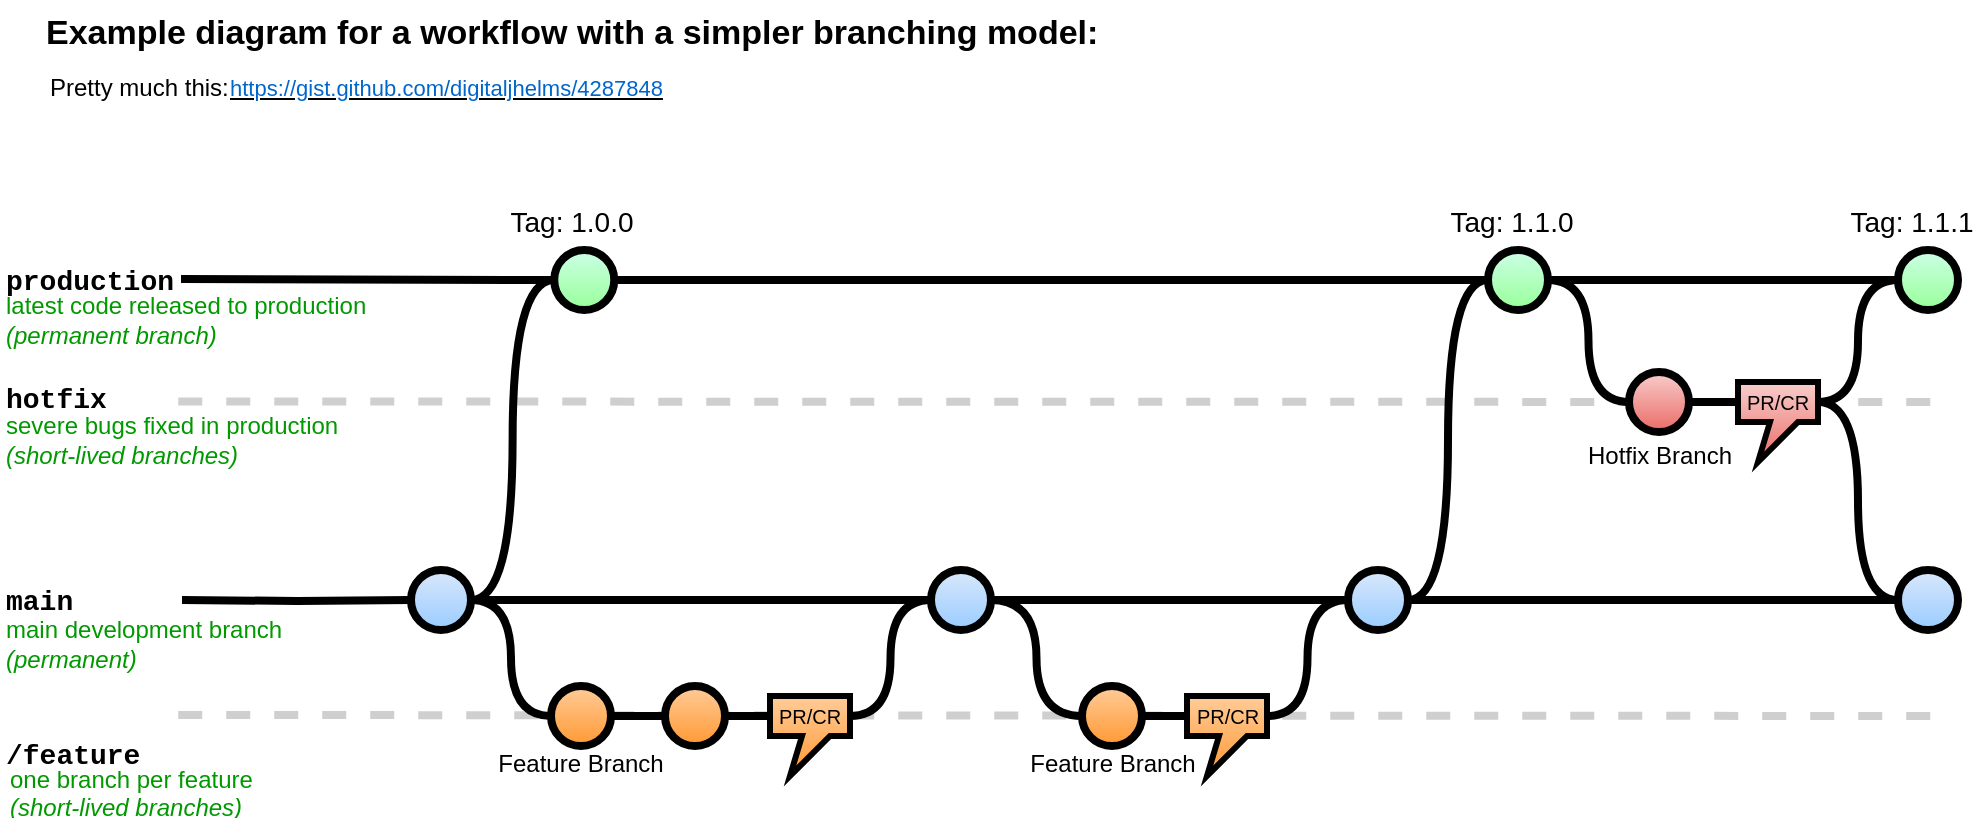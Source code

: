 <mxfile version="25.0.1" pages="2">
  <diagram id="yPxyJZ8AM_hMuL3Unpa9" name="simple jsi-flow">
    <mxGraphModel dx="1098" dy="649" grid="1" gridSize="10" guides="1" tooltips="1" connect="1" arrows="1" fold="1" page="0" pageScale="1" pageWidth="1100" pageHeight="850" math="0" shadow="0">
      <root>
        <mxCell id="0" />
        <mxCell id="1" parent="0" />
        <mxCell id="mkt-FW4Cm1Eu3zjXCOyU-2" value="" style="endArrow=none;dashed=1;html=1;rounded=0;strokeWidth=4;fillColor=#f5f5f5;strokeColor=#CFCFCF;" parent="1" edge="1">
          <mxGeometry width="50" height="50" relative="1" as="geometry">
            <mxPoint x="158.127" y="260.75" as="sourcePoint" />
            <mxPoint x="1040" y="261" as="targetPoint" />
          </mxGeometry>
        </mxCell>
        <mxCell id="mkt-FW4Cm1Eu3zjXCOyU-1" value="" style="endArrow=none;dashed=1;html=1;rounded=0;strokeWidth=4;fillColor=#f5f5f5;strokeColor=#CFCFCF;" parent="1" edge="1">
          <mxGeometry width="50" height="50" relative="1" as="geometry">
            <mxPoint x="158.127" y="417.5" as="sourcePoint" />
            <mxPoint x="1040" y="418" as="targetPoint" />
          </mxGeometry>
        </mxCell>
        <UserObject label="Example diagram for a workflow with a simpler branching model:" link="https://nvie.com/posts/a-successful-git-branching-model/" id="9hBKPDzoitwpIBdzFDQ7-6">
          <mxCell style="text;whiteSpace=wrap;html=1;fontStyle=1;fontSize=17;" parent="1" vertex="1">
            <mxGeometry x="90" y="60" width="542.25" height="30" as="geometry" />
          </mxCell>
        </UserObject>
        <UserObject label="&lt;u&gt;&lt;font style=&quot;font-size: 11px;&quot; color=&quot;#0066cc&quot;&gt;https://gist.github.com/digitaljhelms/4287848&lt;/font&gt;&lt;/u&gt;" linkTarget="_blank" link="https://gist.github.com/digitaljhelms/4287848" id="9hBKPDzoitwpIBdzFDQ7-8">
          <mxCell style="text;whiteSpace=wrap;html=1;rounded=0;" parent="1" vertex="1">
            <mxGeometry x="182" y="90" width="298" height="20" as="geometry" />
          </mxCell>
        </UserObject>
        <UserObject label="Pretty much this:" id="9hBKPDzoitwpIBdzFDQ7-10">
          <mxCell style="text;whiteSpace=wrap;html=1;" parent="1" vertex="1">
            <mxGeometry x="91.5" y="90" width="98.5" height="20" as="geometry" />
          </mxCell>
        </UserObject>
        <mxCell id="9hBKPDzoitwpIBdzFDQ7-23" value="" style="edgeStyle=orthogonalEdgeStyle;rounded=0;html=1;jettySize=auto;orthogonalLoop=1;plain-blue;endArrow=none;endFill=0;strokeWidth=4;strokeColor=#000000;" parent="1" source="9hBKPDzoitwpIBdzFDQ7-25" target="9hBKPDzoitwpIBdzFDQ7-26" edge="1">
          <mxGeometry x="304.5" y="180" as="geometry" />
        </mxCell>
        <mxCell id="9hBKPDzoitwpIBdzFDQ7-24" style="edgeStyle=orthogonalEdgeStyle;curved=1;rounded=0;html=1;exitX=1;exitY=0.5;exitPerimeter=0;entryX=0;entryY=0.5;entryPerimeter=0;endArrow=none;endFill=0;jettySize=auto;orthogonalLoop=1;strokeWidth=4;fontSize=15;" parent="1" source="9hBKPDzoitwpIBdzFDQ7-25" target="9hBKPDzoitwpIBdzFDQ7-30" edge="1">
          <mxGeometry relative="1" as="geometry" />
        </mxCell>
        <mxCell id="9hBKPDzoitwpIBdzFDQ7-25" value="" style="verticalLabelPosition=bottom;verticalAlign=top;html=1;strokeWidth=4;shape=mxgraph.flowchart.on-page_reference;plain-blue;gradientColor=#99CCFF;fillColor=#DAE8FC;strokeColor=#000000;align=center;fontFamily=Helvetica;fontSize=12;fontColor=default;" parent="1" vertex="1">
          <mxGeometry x="274.5" y="345" width="30" height="30" as="geometry" />
        </mxCell>
        <mxCell id="9hBKPDzoitwpIBdzFDQ7-41" value="" style="edgeStyle=orthogonalEdgeStyle;curved=1;rounded=0;orthogonalLoop=1;jettySize=auto;html=1;endArrow=none;endFill=0;strokeWidth=4;fontFamily=Courier New;fontSize=16;" parent="1" source="fWsyDxW2gIVbsx2lcUwx-15" target="9hBKPDzoitwpIBdzFDQ7-40" edge="1">
          <mxGeometry relative="1" as="geometry" />
        </mxCell>
        <mxCell id="9hBKPDzoitwpIBdzFDQ7-26" value="" style="verticalLabelPosition=bottom;verticalAlign=top;html=1;strokeWidth=4;shape=mxgraph.flowchart.on-page_reference;plain-blue;gradientColor=#99CCFF;strokeColor=#000000;align=center;fontFamily=Helvetica;fontSize=12;fontColor=default;fillColor=#DAE8FC;" parent="1" vertex="1">
          <mxGeometry x="534.5" y="345" width="30" height="30" as="geometry" />
        </mxCell>
        <mxCell id="9hBKPDzoitwpIBdzFDQ7-56" value="" style="edgeStyle=orthogonalEdgeStyle;curved=1;rounded=0;orthogonalLoop=1;jettySize=auto;html=1;endArrow=none;endFill=0;strokeWidth=4;fontFamily=Courier New;fontSize=16;" parent="1" edge="1">
          <mxGeometry relative="1" as="geometry">
            <mxPoint x="871.25" y="360.0" as="targetPoint" />
          </mxGeometry>
        </mxCell>
        <mxCell id="9hBKPDzoitwpIBdzFDQ7-27" value="" style="edgeStyle=orthogonalEdgeStyle;rounded=0;html=1;jettySize=auto;orthogonalLoop=1;strokeWidth=4;endArrow=none;endFill=0;" parent="1" target="9hBKPDzoitwpIBdzFDQ7-25" edge="1">
          <mxGeometry x="204.5" y="180" as="geometry">
            <mxPoint x="160" y="360" as="sourcePoint" />
          </mxGeometry>
        </mxCell>
        <mxCell id="9hBKPDzoitwpIBdzFDQ7-28" value="production" style="text;html=1;strokeColor=none;fillColor=none;align=left;verticalAlign=middle;whiteSpace=wrap;overflow=hidden;fontSize=14;fontStyle=1;fontFamily=Courier New;" parent="1" vertex="1">
          <mxGeometry x="70" y="190" width="88.13" height="20" as="geometry" />
        </mxCell>
        <mxCell id="9hBKPDzoitwpIBdzFDQ7-29" style="edgeStyle=orthogonalEdgeStyle;curved=1;rounded=0;html=1;exitX=1;exitY=0.5;exitPerimeter=0;entryX=0;entryY=0.5;entryPerimeter=0;endArrow=none;endFill=0;jettySize=auto;orthogonalLoop=1;strokeWidth=4;fontSize=15;" parent="1" source="9hBKPDzoitwpIBdzFDQ7-30" target="9hBKPDzoitwpIBdzFDQ7-32" edge="1">
          <mxGeometry relative="1" as="geometry" />
        </mxCell>
        <mxCell id="9hBKPDzoitwpIBdzFDQ7-30" value="" style="verticalLabelPosition=bottom;verticalAlign=top;html=1;strokeWidth=4;shape=mxgraph.flowchart.on-page_reference;plain-purple;gradientColor=#FF9933;strokeColor=#000000;fillColor=#FFCC99;" parent="1" vertex="1">
          <mxGeometry x="344.5" y="403" width="30" height="30" as="geometry" />
        </mxCell>
        <mxCell id="9hBKPDzoitwpIBdzFDQ7-31" style="edgeStyle=orthogonalEdgeStyle;curved=1;rounded=0;html=1;exitX=1;exitY=0.5;exitPerimeter=0;endArrow=none;endFill=0;jettySize=auto;orthogonalLoop=1;strokeWidth=4;fontSize=15;entryX=0;entryY=0;entryDx=0;entryDy=10;entryPerimeter=0;" parent="1" source="9hBKPDzoitwpIBdzFDQ7-32" target="fWsyDxW2gIVbsx2lcUwx-1" edge="1">
          <mxGeometry relative="1" as="geometry">
            <mxPoint x="471" y="418" as="targetPoint" />
          </mxGeometry>
        </mxCell>
        <mxCell id="9hBKPDzoitwpIBdzFDQ7-32" value="" style="verticalLabelPosition=bottom;verticalAlign=top;html=1;strokeWidth=4;shape=mxgraph.flowchart.on-page_reference;plain-purple;gradientColor=#FF9933;strokeColor=#000000;fillColor=#FFCC99;" parent="1" vertex="1">
          <mxGeometry x="401.5" y="403" width="30" height="30" as="geometry" />
        </mxCell>
        <mxCell id="9hBKPDzoitwpIBdzFDQ7-33" style="edgeStyle=orthogonalEdgeStyle;curved=1;rounded=0;html=1;entryX=0;entryY=0.5;entryPerimeter=0;endArrow=none;endFill=0;jettySize=auto;orthogonalLoop=1;strokeWidth=4;fontSize=15;exitX=0;exitY=0;exitDx=40;exitDy=10;exitPerimeter=0;" parent="1" source="fWsyDxW2gIVbsx2lcUwx-1" target="9hBKPDzoitwpIBdzFDQ7-26" edge="1">
          <mxGeometry relative="1" as="geometry">
            <mxPoint x="540" y="440" as="sourcePoint" />
          </mxGeometry>
        </mxCell>
        <mxCell id="9hBKPDzoitwpIBdzFDQ7-35" value="/feature" style="text;html=1;strokeColor=none;fillColor=none;align=left;verticalAlign=middle;whiteSpace=wrap;overflow=hidden;fontSize=14;fontStyle=1;fontFamily=Courier New;" parent="1" vertex="1">
          <mxGeometry x="70" y="427" width="186.25" height="20" as="geometry" />
        </mxCell>
        <mxCell id="9hBKPDzoitwpIBdzFDQ7-37" value="main development branch&lt;div&gt;&lt;i&gt;(permanent)&lt;/i&gt;&lt;/div&gt;" style="text;html=1;strokeColor=none;fillColor=none;align=left;verticalAlign=middle;whiteSpace=wrap;overflow=hidden;fontSize=12;fontStyle=0;fontColor=#009900;" parent="1" vertex="1">
          <mxGeometry x="70.25" y="360" width="197.75" height="43" as="geometry" />
        </mxCell>
        <mxCell id="9hBKPDzoitwpIBdzFDQ7-38" value="one branch per feature&lt;div&gt;&lt;i&gt;(short-lived branches)&lt;/i&gt;&lt;/div&gt;" style="text;html=1;strokeColor=none;fillColor=none;align=left;verticalAlign=middle;whiteSpace=wrap;overflow=hidden;fontSize=12;fontStyle=0;fontColor=#009900;" parent="1" vertex="1">
          <mxGeometry x="72.25" y="440" width="202.25" height="30" as="geometry" />
        </mxCell>
        <mxCell id="9hBKPDzoitwpIBdzFDQ7-39" value="Tag: 1.0.0" style="text;html=1;strokeColor=none;fillColor=none;align=center;verticalAlign=middle;whiteSpace=wrap;overflow=hidden;fontSize=14;" parent="1" vertex="1">
          <mxGeometry x="320" y="160" width="70" height="20" as="geometry" />
        </mxCell>
        <mxCell id="9hBKPDzoitwpIBdzFDQ7-44" value="Tag: 1.1.0" style="text;html=1;strokeColor=none;fillColor=none;align=center;verticalAlign=middle;whiteSpace=wrap;overflow=hidden;fontSize=14;" parent="1" vertex="1">
          <mxGeometry x="790" y="160" width="70" height="20" as="geometry" />
        </mxCell>
        <mxCell id="punJEcE57REo3TfnCgo--3" value="" style="verticalLabelPosition=bottom;verticalAlign=top;html=1;strokeWidth=4;shape=mxgraph.flowchart.on-page_reference;plain-purple;gradientColor=#99FF99;strokeColor=#000000;fillColor=#CCFFE6;" parent="1" vertex="1">
          <mxGeometry x="346.13" y="185" width="30" height="30" as="geometry" />
        </mxCell>
        <mxCell id="punJEcE57REo3TfnCgo--7" style="edgeStyle=orthogonalEdgeStyle;curved=1;rounded=0;html=1;exitX=1;exitY=0.5;exitPerimeter=0;endArrow=none;endFill=0;jettySize=auto;orthogonalLoop=1;strokeWidth=4;fontSize=15;exitDx=0;exitDy=0;entryX=0;entryY=0.5;entryDx=0;entryDy=0;entryPerimeter=0;" parent="1" source="9hBKPDzoitwpIBdzFDQ7-25" target="punJEcE57REo3TfnCgo--3" edge="1">
          <mxGeometry relative="1" as="geometry">
            <mxPoint x="315" y="370" as="sourcePoint" />
            <mxPoint x="290" y="290" as="targetPoint" />
          </mxGeometry>
        </mxCell>
        <mxCell id="punJEcE57REo3TfnCgo--8" value="main" style="text;html=1;strokeColor=none;fillColor=none;align=left;verticalAlign=middle;whiteSpace=wrap;overflow=hidden;fontSize=14;fontStyle=1;fontFamily=Courier New;" parent="1" vertex="1">
          <mxGeometry x="69.93" y="350" width="38.13" height="20" as="geometry" />
        </mxCell>
        <mxCell id="punJEcE57REo3TfnCgo--9" value="" style="edgeStyle=orthogonalEdgeStyle;rounded=0;html=1;jettySize=auto;orthogonalLoop=1;strokeWidth=4;endArrow=none;endFill=0;entryX=0;entryY=0.5;entryDx=0;entryDy=0;entryPerimeter=0;" parent="1" target="punJEcE57REo3TfnCgo--3" edge="1">
          <mxGeometry x="204.5" y="180" as="geometry">
            <mxPoint x="159.5" y="199.5" as="sourcePoint" />
            <mxPoint x="320" y="200" as="targetPoint" />
            <Array as="points">
              <mxPoint x="346" y="200" />
            </Array>
          </mxGeometry>
        </mxCell>
        <mxCell id="punJEcE57REo3TfnCgo--19" style="edgeStyle=orthogonalEdgeStyle;rounded=0;orthogonalLoop=1;jettySize=auto;html=1;entryX=0;entryY=0.5;entryDx=0;entryDy=0;entryPerimeter=0;strokeWidth=4;endArrow=none;endFill=0;" parent="1" edge="1">
          <mxGeometry relative="1" as="geometry">
            <mxPoint x="379.5" y="490" as="sourcePoint" />
          </mxGeometry>
        </mxCell>
        <mxCell id="punJEcE57REo3TfnCgo--20" style="edgeStyle=orthogonalEdgeStyle;rounded=0;orthogonalLoop=1;jettySize=auto;html=1;entryX=0;entryY=0.5;entryDx=0;entryDy=0;entryPerimeter=0;strokeWidth=4;endArrow=none;endFill=0;" parent="1" edge="1">
          <mxGeometry relative="1" as="geometry">
            <mxPoint x="441" y="490" as="sourcePoint" />
          </mxGeometry>
        </mxCell>
        <mxCell id="punJEcE57REo3TfnCgo--21" style="edgeStyle=orthogonalEdgeStyle;rounded=0;orthogonalLoop=1;jettySize=auto;html=1;entryX=0;entryY=0.5;entryDx=0;entryDy=0;entryPerimeter=0;strokeWidth=4;endArrow=none;endFill=0;" parent="1" edge="1">
          <mxGeometry relative="1" as="geometry">
            <mxPoint x="503" y="490" as="sourcePoint" />
          </mxGeometry>
        </mxCell>
        <mxCell id="punJEcE57REo3TfnCgo--27" style="edgeStyle=orthogonalEdgeStyle;rounded=0;orthogonalLoop=1;jettySize=auto;html=1;entryX=0;entryY=0.5;entryDx=0;entryDy=0;entryPerimeter=0;strokeWidth=4;endArrow=none;endFill=0;" parent="1" source="punJEcE57REo3TfnCgo--3" target="punJEcE57REo3TfnCgo--24" edge="1">
          <mxGeometry relative="1" as="geometry" />
        </mxCell>
        <mxCell id="fWsyDxW2gIVbsx2lcUwx-1" value="PR/CR" style="shape=callout;whiteSpace=wrap;html=1;perimeter=calloutPerimeter;strokeWidth=3;position2=0.25;size=20;position=0.4;base=14;fillColor=#FFCC99;strokeColor=default;fontSize=10;gradientColor=#FF9933;" parent="1" vertex="1">
          <mxGeometry x="454" y="408" width="40" height="40" as="geometry" />
        </mxCell>
        <mxCell id="fWsyDxW2gIVbsx2lcUwx-7" value="hotfix" style="text;html=1;strokeColor=none;fillColor=none;align=left;verticalAlign=middle;whiteSpace=wrap;overflow=hidden;fontSize=14;fontStyle=1;fontFamily=Courier New;" parent="1" vertex="1">
          <mxGeometry x="70" y="249" width="54" height="20" as="geometry" />
        </mxCell>
        <mxCell id="fWsyDxW2gIVbsx2lcUwx-10" style="edgeStyle=orthogonalEdgeStyle;curved=1;rounded=0;html=1;exitX=1;exitY=0.5;exitPerimeter=0;endArrow=none;endFill=0;jettySize=auto;orthogonalLoop=1;strokeWidth=4;fontSize=15;entryX=0;entryY=0;entryDx=0;entryDy=10;entryPerimeter=0;" parent="1" source="fWsyDxW2gIVbsx2lcUwx-11" target="fWsyDxW2gIVbsx2lcUwx-12" edge="1">
          <mxGeometry relative="1" as="geometry">
            <mxPoint x="533.5" y="428" as="targetPoint" />
          </mxGeometry>
        </mxCell>
        <mxCell id="fWsyDxW2gIVbsx2lcUwx-11" value="" style="verticalLabelPosition=bottom;verticalAlign=top;html=1;strokeWidth=4;shape=mxgraph.flowchart.on-page_reference;plain-purple;gradientColor=#FF9933;strokeColor=#000000;fillColor=#FFCC99;" parent="1" vertex="1">
          <mxGeometry x="610" y="403" width="30" height="30" as="geometry" />
        </mxCell>
        <mxCell id="fWsyDxW2gIVbsx2lcUwx-12" value="PR/CR" style="shape=callout;whiteSpace=wrap;html=1;perimeter=calloutPerimeter;strokeWidth=3;position2=0.25;size=20;position=0.4;base=14;fillColor=#FFCC99;strokeColor=default;fontSize=10;gradientColor=#FF9933;" parent="1" vertex="1">
          <mxGeometry x="662.5" y="408" width="40" height="40" as="geometry" />
        </mxCell>
        <mxCell id="fWsyDxW2gIVbsx2lcUwx-14" style="edgeStyle=orthogonalEdgeStyle;rounded=0;orthogonalLoop=1;jettySize=auto;html=1;entryX=0;entryY=0.5;entryDx=0;entryDy=0;entryPerimeter=0;strokeColor=default;strokeWidth=4;align=center;verticalAlign=middle;fontFamily=Helvetica;fontSize=15;fontColor=default;labelBackgroundColor=default;endArrow=none;endFill=0;curved=1;" parent="1" source="9hBKPDzoitwpIBdzFDQ7-26" target="fWsyDxW2gIVbsx2lcUwx-11" edge="1">
          <mxGeometry relative="1" as="geometry" />
        </mxCell>
        <mxCell id="fWsyDxW2gIVbsx2lcUwx-17" value="" style="edgeStyle=orthogonalEdgeStyle;curved=1;rounded=0;orthogonalLoop=1;jettySize=auto;html=1;endArrow=none;endFill=0;strokeWidth=4;fontFamily=Courier New;fontSize=16;" parent="1" source="9hBKPDzoitwpIBdzFDQ7-26" target="fWsyDxW2gIVbsx2lcUwx-15" edge="1">
          <mxGeometry relative="1" as="geometry">
            <mxPoint x="565" y="360" as="sourcePoint" />
            <mxPoint x="854" y="360" as="targetPoint" />
          </mxGeometry>
        </mxCell>
        <mxCell id="fWsyDxW2gIVbsx2lcUwx-15" value="" style="verticalLabelPosition=bottom;verticalAlign=top;html=1;strokeWidth=4;shape=mxgraph.flowchart.on-page_reference;plain-blue;gradientColor=#99CCFF;strokeColor=#000000;align=center;fontFamily=Helvetica;fontSize=12;fontColor=default;fillColor=#DAE8FC;" parent="1" vertex="1">
          <mxGeometry x="743" y="345" width="30" height="30" as="geometry" />
        </mxCell>
        <mxCell id="fWsyDxW2gIVbsx2lcUwx-18" style="edgeStyle=orthogonalEdgeStyle;rounded=0;orthogonalLoop=1;jettySize=auto;html=1;entryX=0;entryY=0.5;entryDx=0;entryDy=0;entryPerimeter=0;strokeColor=default;strokeWidth=4;align=center;verticalAlign=middle;fontFamily=Helvetica;fontSize=15;fontColor=default;labelBackgroundColor=default;endArrow=none;endFill=0;curved=1;exitX=0;exitY=0;exitDx=40;exitDy=10;exitPerimeter=0;" parent="1" source="fWsyDxW2gIVbsx2lcUwx-12" target="fWsyDxW2gIVbsx2lcUwx-15" edge="1">
          <mxGeometry relative="1" as="geometry" />
        </mxCell>
        <mxCell id="fWsyDxW2gIVbsx2lcUwx-20" style="edgeStyle=orthogonalEdgeStyle;rounded=0;orthogonalLoop=1;jettySize=auto;html=1;entryX=0;entryY=0.5;entryDx=0;entryDy=0;entryPerimeter=0;strokeColor=default;strokeWidth=4;align=center;verticalAlign=middle;fontFamily=Helvetica;fontSize=15;fontColor=default;labelBackgroundColor=default;endArrow=none;endFill=0;curved=1;" parent="1" source="fWsyDxW2gIVbsx2lcUwx-15" target="punJEcE57REo3TfnCgo--24" edge="1">
          <mxGeometry relative="1" as="geometry" />
        </mxCell>
        <mxCell id="fWsyDxW2gIVbsx2lcUwx-21" value="Feature Branch" style="text;html=1;strokeColor=none;fillColor=none;align=center;verticalAlign=middle;whiteSpace=wrap;overflow=hidden;" parent="1" vertex="1">
          <mxGeometry x="317.25" y="427" width="84.5" height="30" as="geometry" />
        </mxCell>
        <mxCell id="fWsyDxW2gIVbsx2lcUwx-22" value="Feature Branch" style="text;html=1;strokeColor=none;fillColor=none;align=center;verticalAlign=middle;whiteSpace=wrap;overflow=hidden;" parent="1" vertex="1">
          <mxGeometry x="582.75" y="427" width="84.5" height="30" as="geometry" />
        </mxCell>
        <mxCell id="fWsyDxW2gIVbsx2lcUwx-23" value="Tag: 1.1.1" style="text;html=1;strokeColor=none;fillColor=none;align=center;verticalAlign=middle;whiteSpace=wrap;overflow=hidden;fontSize=14;" parent="1" vertex="1">
          <mxGeometry x="990" y="160" width="70" height="20" as="geometry" />
        </mxCell>
        <mxCell id="fWsyDxW2gIVbsx2lcUwx-24" value="severe bugs fixed in production&lt;div&gt;&lt;i&gt;(short-lived branches)&lt;/i&gt;&lt;/div&gt;" style="text;html=1;strokeColor=none;fillColor=none;align=left;verticalAlign=middle;whiteSpace=wrap;overflow=hidden;fontSize=12;fontStyle=0;fontColor=#009900;" parent="1" vertex="1">
          <mxGeometry x="70" y="260" width="210" height="40" as="geometry" />
        </mxCell>
        <mxCell id="fWsyDxW2gIVbsx2lcUwx-25" value="latest code released to production&lt;div&gt;&lt;i&gt;(permanent branch)&lt;/i&gt;&lt;/div&gt;" style="text;html=1;strokeColor=none;fillColor=none;align=left;verticalAlign=middle;whiteSpace=wrap;overflow=hidden;fontSize=12;fontStyle=0;fontColor=#009900;" parent="1" vertex="1">
          <mxGeometry x="70.25" y="200" width="217.75" height="40" as="geometry" />
        </mxCell>
        <mxCell id="9hBKPDzoitwpIBdzFDQ7-40" value="" style="verticalLabelPosition=bottom;verticalAlign=top;html=1;strokeWidth=4;shape=mxgraph.flowchart.on-page_reference;plain-blue;gradientColor=#99CCFF;strokeColor=#000000;" parent="1" vertex="1">
          <mxGeometry x="1018" y="345" width="30" height="30" as="geometry" />
        </mxCell>
        <mxCell id="9hBKPDzoitwpIBdzFDQ7-50" value="" style="verticalLabelPosition=bottom;verticalAlign=top;html=1;strokeWidth=4;shape=mxgraph.flowchart.on-page_reference;plain-blue;gradientColor=#EA6B66;strokeColor=#000000;fillColor=#F8CECC;" parent="1" vertex="1">
          <mxGeometry x="883.5" y="246" width="30" height="30" as="geometry" />
        </mxCell>
        <mxCell id="punJEcE57REo3TfnCgo--24" value="" style="verticalLabelPosition=bottom;verticalAlign=top;html=1;strokeWidth=4;shape=mxgraph.flowchart.on-page_reference;plain-purple;gradientColor=#99FF99;strokeColor=#000000;fillColor=#CCFFE6;" parent="1" vertex="1">
          <mxGeometry x="813" y="185" width="30" height="30" as="geometry" />
        </mxCell>
        <mxCell id="punJEcE57REo3TfnCgo--25" value="" style="verticalLabelPosition=bottom;verticalAlign=top;html=1;strokeWidth=4;shape=mxgraph.flowchart.on-page_reference;plain-purple;gradientColor=#99FF99;strokeColor=#000000;fillColor=#CCFFE6;" parent="1" vertex="1">
          <mxGeometry x="1018" y="185" width="30" height="30" as="geometry" />
        </mxCell>
        <mxCell id="fWsyDxW2gIVbsx2lcUwx-3" value="PR/CR" style="shape=callout;whiteSpace=wrap;html=1;perimeter=calloutPerimeter;strokeWidth=3;position2=0.25;size=20;position=0.4;base=14;fillColor=#F8CECC;strokeColor=#000000;align=center;verticalAlign=top;fontFamily=Helvetica;fontSize=10;fontColor=default;gradientColor=#EA6B66;spacing=0;" parent="1" vertex="1">
          <mxGeometry x="938" y="251" width="40" height="40" as="geometry" />
        </mxCell>
        <mxCell id="9hBKPDzoitwpIBdzFDQ7-52" value="" style="edgeStyle=orthogonalEdgeStyle;curved=1;rounded=0;orthogonalLoop=1;jettySize=auto;html=1;endArrow=none;endFill=0;strokeWidth=4;fontFamily=Courier New;fontSize=16;entryX=0;entryY=0.5;entryDx=0;entryDy=0;entryPerimeter=0;exitX=1;exitY=0.5;exitDx=0;exitDy=0;exitPerimeter=0;" parent="1" source="punJEcE57REo3TfnCgo--24" target="9hBKPDzoitwpIBdzFDQ7-50" edge="1">
          <mxGeometry relative="1" as="geometry">
            <mxPoint x="525.5" y="456" as="targetPoint" />
            <mxPoint x="591" y="200" as="sourcePoint" />
          </mxGeometry>
        </mxCell>
        <mxCell id="punJEcE57REo3TfnCgo--28" style="edgeStyle=orthogonalEdgeStyle;rounded=0;orthogonalLoop=1;jettySize=auto;html=1;entryX=0;entryY=0.5;entryDx=0;entryDy=0;entryPerimeter=0;strokeWidth=4;endArrow=none;endFill=0;exitX=1;exitY=0.5;exitDx=0;exitDy=0;exitPerimeter=0;" parent="1" source="punJEcE57REo3TfnCgo--24" target="punJEcE57REo3TfnCgo--25" edge="1">
          <mxGeometry relative="1" as="geometry">
            <mxPoint x="611" y="200" as="sourcePoint" />
          </mxGeometry>
        </mxCell>
        <mxCell id="fWsyDxW2gIVbsx2lcUwx-5" style="edgeStyle=orthogonalEdgeStyle;rounded=0;orthogonalLoop=1;jettySize=auto;html=1;entryX=0;entryY=0.5;entryDx=0;entryDy=0;entryPerimeter=0;strokeColor=default;strokeWidth=4;align=center;verticalAlign=middle;fontFamily=Courier New;fontSize=16;fontColor=default;labelBackgroundColor=default;endArrow=none;endFill=0;curved=1;exitX=0;exitY=0;exitDx=40;exitDy=10;exitPerimeter=0;" parent="1" source="fWsyDxW2gIVbsx2lcUwx-3" target="punJEcE57REo3TfnCgo--25" edge="1">
          <mxGeometry relative="1" as="geometry" />
        </mxCell>
        <mxCell id="fWsyDxW2gIVbsx2lcUwx-4" style="edgeStyle=orthogonalEdgeStyle;rounded=0;orthogonalLoop=1;jettySize=auto;html=1;entryX=0;entryY=0;entryDx=0;entryDy=10;entryPerimeter=0;strokeColor=default;strokeWidth=4;align=center;verticalAlign=middle;fontFamily=Courier New;fontSize=16;fontColor=default;labelBackgroundColor=default;endArrow=none;endFill=0;curved=1;" parent="1" source="9hBKPDzoitwpIBdzFDQ7-50" target="fWsyDxW2gIVbsx2lcUwx-3" edge="1">
          <mxGeometry relative="1" as="geometry" />
        </mxCell>
        <mxCell id="fWsyDxW2gIVbsx2lcUwx-6" style="edgeStyle=orthogonalEdgeStyle;rounded=0;orthogonalLoop=1;jettySize=auto;html=1;exitX=0;exitY=0;exitDx=40;exitDy=10;exitPerimeter=0;entryX=0;entryY=0.5;entryDx=0;entryDy=0;entryPerimeter=0;strokeColor=default;strokeWidth=4;align=center;verticalAlign=middle;fontFamily=Courier New;fontSize=16;fontColor=default;labelBackgroundColor=default;endArrow=none;endFill=0;curved=1;" parent="1" source="fWsyDxW2gIVbsx2lcUwx-3" target="9hBKPDzoitwpIBdzFDQ7-40" edge="1">
          <mxGeometry relative="1" as="geometry" />
        </mxCell>
        <mxCell id="9hBKPDzoitwpIBdzFDQ7-58" value="Hotfix Branch" style="text;html=1;strokeColor=none;fillColor=none;align=center;verticalAlign=middle;whiteSpace=wrap;overflow=hidden;" parent="1" vertex="1">
          <mxGeometry x="858.5" y="273" width="80" height="30" as="geometry" />
        </mxCell>
      </root>
    </mxGraphModel>
  </diagram>
  <diagram name="complex jsi-flow" id="hD9k3uiiF7m_xtEvz6hj">
    <mxGraphModel dx="784" dy="463" grid="1" gridSize="10" guides="1" tooltips="1" connect="1" arrows="1" fold="1" page="0" pageScale="1" pageWidth="1100" pageHeight="850" math="0" shadow="0">
      <root>
        <mxCell id="0eLeI9AKKyFph5q9KkOW-0" />
        <mxCell id="0eLeI9AKKyFph5q9KkOW-1" parent="0eLeI9AKKyFph5q9KkOW-0" />
        <mxCell id="M3EQ_RACUWfIjs4AsgwI-1" value="" style="endArrow=none;dashed=1;html=1;rounded=0;strokeWidth=4;fillColor=#f5f5f5;strokeColor=#CFCFCF;" edge="1" parent="0eLeI9AKKyFph5q9KkOW-1">
          <mxGeometry width="50" height="50" relative="1" as="geometry">
            <mxPoint x="158.127" y="417.5" as="sourcePoint" />
            <mxPoint x="1560" y="420" as="targetPoint" />
          </mxGeometry>
        </mxCell>
        <mxCell id="M3EQ_RACUWfIjs4AsgwI-2" value="" style="endArrow=none;dashed=1;html=1;rounded=0;strokeWidth=4;fillColor=#f5f5f5;strokeColor=#CFCFCF;" edge="1" parent="0eLeI9AKKyFph5q9KkOW-1">
          <mxGeometry width="50" height="50" relative="1" as="geometry">
            <mxPoint x="168.127" y="480.5" as="sourcePoint" />
            <mxPoint x="1570" y="483" as="targetPoint" />
          </mxGeometry>
        </mxCell>
        <mxCell id="M3EQ_RACUWfIjs4AsgwI-0" value="" style="endArrow=none;dashed=1;html=1;rounded=0;strokeWidth=4;fillColor=#f5f5f5;strokeColor=#CFCFCF;" edge="1" parent="0eLeI9AKKyFph5q9KkOW-1">
          <mxGeometry width="50" height="50" relative="1" as="geometry">
            <mxPoint x="158.127" y="265" as="sourcePoint" />
            <mxPoint x="1570" y="265" as="targetPoint" />
          </mxGeometry>
        </mxCell>
        <UserObject label="Example diagram for a workflow with a simpler branching model:" link="https://nvie.com/posts/a-successful-git-branching-model/" id="0eLeI9AKKyFph5q9KkOW-2">
          <mxCell style="text;whiteSpace=wrap;html=1;fontStyle=1;fontSize=17;" parent="0eLeI9AKKyFph5q9KkOW-1" vertex="1">
            <mxGeometry x="90" y="60" width="542.25" height="30" as="geometry" />
          </mxCell>
        </UserObject>
        <UserObject label="&lt;u&gt;&lt;font style=&quot;font-size: 11px;&quot; color=&quot;#0066cc&quot;&gt;https://gist.github.com/digitaljhelms/4287848&lt;/font&gt;&lt;/u&gt;" linkTarget="_blank" link="https://gist.github.com/digitaljhelms/4287848" id="0eLeI9AKKyFph5q9KkOW-3">
          <mxCell style="text;whiteSpace=wrap;html=1;rounded=0;" parent="0eLeI9AKKyFph5q9KkOW-1" vertex="1">
            <mxGeometry x="182" y="90" width="298" height="20" as="geometry" />
          </mxCell>
        </UserObject>
        <UserObject label="Pretty much this:" id="0eLeI9AKKyFph5q9KkOW-4">
          <mxCell style="text;whiteSpace=wrap;html=1;" parent="0eLeI9AKKyFph5q9KkOW-1" vertex="1">
            <mxGeometry x="91.5" y="90" width="98.5" height="20" as="geometry" />
          </mxCell>
        </UserObject>
        <mxCell id="0eLeI9AKKyFph5q9KkOW-5" value="" style="edgeStyle=orthogonalEdgeStyle;rounded=0;html=1;jettySize=auto;orthogonalLoop=1;plain-blue;endArrow=none;endFill=0;strokeWidth=4;strokeColor=#000000;" parent="0eLeI9AKKyFph5q9KkOW-1" source="0eLeI9AKKyFph5q9KkOW-7" target="0eLeI9AKKyFph5q9KkOW-9" edge="1">
          <mxGeometry x="304.5" y="180" as="geometry" />
        </mxCell>
        <mxCell id="0eLeI9AKKyFph5q9KkOW-6" style="edgeStyle=orthogonalEdgeStyle;curved=1;rounded=0;html=1;exitX=1;exitY=0.5;exitPerimeter=0;entryX=0;entryY=0.5;entryPerimeter=0;endArrow=none;endFill=0;jettySize=auto;orthogonalLoop=1;strokeWidth=4;fontSize=15;" parent="0eLeI9AKKyFph5q9KkOW-1" source="0eLeI9AKKyFph5q9KkOW-7" target="0eLeI9AKKyFph5q9KkOW-14" edge="1">
          <mxGeometry relative="1" as="geometry" />
        </mxCell>
        <mxCell id="0eLeI9AKKyFph5q9KkOW-7" value="" style="verticalLabelPosition=bottom;verticalAlign=top;html=1;strokeWidth=4;shape=mxgraph.flowchart.on-page_reference;plain-blue;gradientColor=none;fillColor=#B5E3Fe;strokeColor=#000000;" parent="0eLeI9AKKyFph5q9KkOW-1" vertex="1">
          <mxGeometry x="274.5" y="345" width="30" height="30" as="geometry" />
        </mxCell>
        <mxCell id="0eLeI9AKKyFph5q9KkOW-8" value="" style="edgeStyle=orthogonalEdgeStyle;curved=1;rounded=0;orthogonalLoop=1;jettySize=auto;html=1;endArrow=none;endFill=0;strokeWidth=4;fontFamily=Courier New;fontSize=16;" parent="0eLeI9AKKyFph5q9KkOW-1" source="0eLeI9AKKyFph5q9KkOW-38" target="0eLeI9AKKyFph5q9KkOW-41" edge="1">
          <mxGeometry relative="1" as="geometry" />
        </mxCell>
        <mxCell id="0eLeI9AKKyFph5q9KkOW-9" value="" style="verticalLabelPosition=bottom;verticalAlign=top;html=1;strokeWidth=4;shape=mxgraph.flowchart.on-page_reference;plain-blue;gradientColor=none;strokeColor=#000000;" parent="0eLeI9AKKyFph5q9KkOW-1" vertex="1">
          <mxGeometry x="534.5" y="345" width="30" height="30" as="geometry" />
        </mxCell>
        <mxCell id="0eLeI9AKKyFph5q9KkOW-10" value="" style="edgeStyle=orthogonalEdgeStyle;curved=1;rounded=0;orthogonalLoop=1;jettySize=auto;html=1;endArrow=none;endFill=0;strokeWidth=4;fontFamily=Courier New;fontSize=16;" parent="0eLeI9AKKyFph5q9KkOW-1" edge="1">
          <mxGeometry relative="1" as="geometry">
            <mxPoint x="871.25" y="360.0" as="targetPoint" />
          </mxGeometry>
        </mxCell>
        <mxCell id="0eLeI9AKKyFph5q9KkOW-13" style="edgeStyle=orthogonalEdgeStyle;curved=1;rounded=0;html=1;exitX=1;exitY=0.5;exitPerimeter=0;entryX=0;entryY=0.5;entryPerimeter=0;endArrow=none;endFill=0;jettySize=auto;orthogonalLoop=1;strokeWidth=4;fontSize=15;" parent="0eLeI9AKKyFph5q9KkOW-1" source="0eLeI9AKKyFph5q9KkOW-14" target="0eLeI9AKKyFph5q9KkOW-16" edge="1">
          <mxGeometry relative="1" as="geometry" />
        </mxCell>
        <mxCell id="0eLeI9AKKyFph5q9KkOW-14" value="" style="verticalLabelPosition=bottom;verticalAlign=top;html=1;strokeWidth=4;shape=mxgraph.flowchart.on-page_reference;plain-purple;gradientColor=none;strokeColor=#000000;" parent="0eLeI9AKKyFph5q9KkOW-1" vertex="1">
          <mxGeometry x="344.5" y="403" width="30" height="30" as="geometry" />
        </mxCell>
        <mxCell id="0eLeI9AKKyFph5q9KkOW-15" style="edgeStyle=orthogonalEdgeStyle;curved=1;rounded=0;html=1;exitX=1;exitY=0.5;exitPerimeter=0;endArrow=none;endFill=0;jettySize=auto;orthogonalLoop=1;strokeWidth=4;fontSize=15;entryX=0;entryY=0;entryDx=0;entryDy=10;entryPerimeter=0;" parent="0eLeI9AKKyFph5q9KkOW-1" source="0eLeI9AKKyFph5q9KkOW-16" target="0eLeI9AKKyFph5q9KkOW-31" edge="1">
          <mxGeometry relative="1" as="geometry">
            <mxPoint x="471" y="418" as="targetPoint" />
          </mxGeometry>
        </mxCell>
        <mxCell id="0eLeI9AKKyFph5q9KkOW-16" value="" style="verticalLabelPosition=bottom;verticalAlign=top;html=1;strokeWidth=4;shape=mxgraph.flowchart.on-page_reference;plain-purple;gradientColor=none;strokeColor=#000000;" parent="0eLeI9AKKyFph5q9KkOW-1" vertex="1">
          <mxGeometry x="401.5" y="403" width="30" height="30" as="geometry" />
        </mxCell>
        <mxCell id="0eLeI9AKKyFph5q9KkOW-17" style="edgeStyle=orthogonalEdgeStyle;curved=1;rounded=0;html=1;entryX=0;entryY=0.5;entryPerimeter=0;endArrow=none;endFill=0;jettySize=auto;orthogonalLoop=1;strokeWidth=4;fontSize=15;exitX=0;exitY=0;exitDx=40;exitDy=10;exitPerimeter=0;" parent="0eLeI9AKKyFph5q9KkOW-1" source="0eLeI9AKKyFph5q9KkOW-31" target="0eLeI9AKKyFph5q9KkOW-9" edge="1">
          <mxGeometry relative="1" as="geometry">
            <mxPoint x="540" y="440" as="sourcePoint" />
          </mxGeometry>
        </mxCell>
        <mxCell id="0eLeI9AKKyFph5q9KkOW-21" value="Tag: 1.0.0" style="text;html=1;strokeColor=none;fillColor=none;align=center;verticalAlign=middle;whiteSpace=wrap;overflow=hidden;fontSize=14;" parent="0eLeI9AKKyFph5q9KkOW-1" vertex="1">
          <mxGeometry x="320" y="160" width="70" height="20" as="geometry" />
        </mxCell>
        <mxCell id="0eLeI9AKKyFph5q9KkOW-22" value="Tag: 1.1.0" style="text;html=1;strokeColor=none;fillColor=none;align=center;verticalAlign=middle;whiteSpace=wrap;overflow=hidden;fontSize=14;" parent="0eLeI9AKKyFph5q9KkOW-1" vertex="1">
          <mxGeometry x="790" y="160" width="70" height="20" as="geometry" />
        </mxCell>
        <mxCell id="0eLeI9AKKyFph5q9KkOW-23" value="" style="verticalLabelPosition=bottom;verticalAlign=top;html=1;strokeWidth=4;shape=mxgraph.flowchart.on-page_reference;plain-purple;gradientColor=none;strokeColor=#000000;fillColor=#99FFCC;" parent="0eLeI9AKKyFph5q9KkOW-1" vertex="1">
          <mxGeometry x="346.13" y="185" width="30" height="30" as="geometry" />
        </mxCell>
        <mxCell id="0eLeI9AKKyFph5q9KkOW-24" style="edgeStyle=orthogonalEdgeStyle;curved=1;rounded=0;html=1;exitX=1;exitY=0.5;exitPerimeter=0;endArrow=none;endFill=0;jettySize=auto;orthogonalLoop=1;strokeWidth=4;fontSize=15;exitDx=0;exitDy=0;entryX=0;entryY=0.5;entryDx=0;entryDy=0;entryPerimeter=0;" parent="0eLeI9AKKyFph5q9KkOW-1" source="0eLeI9AKKyFph5q9KkOW-7" target="0eLeI9AKKyFph5q9KkOW-23" edge="1">
          <mxGeometry relative="1" as="geometry">
            <mxPoint x="315" y="370" as="sourcePoint" />
            <mxPoint x="290" y="290" as="targetPoint" />
          </mxGeometry>
        </mxCell>
        <mxCell id="0eLeI9AKKyFph5q9KkOW-26" value="" style="edgeStyle=orthogonalEdgeStyle;rounded=0;html=1;jettySize=auto;orthogonalLoop=1;strokeWidth=4;endArrow=none;endFill=0;entryX=0;entryY=0.5;entryDx=0;entryDy=0;entryPerimeter=0;" parent="0eLeI9AKKyFph5q9KkOW-1" target="0eLeI9AKKyFph5q9KkOW-23" edge="1">
          <mxGeometry x="204.5" y="180" as="geometry">
            <mxPoint x="159.5" y="199.5" as="sourcePoint" />
            <mxPoint x="320" y="200" as="targetPoint" />
            <Array as="points">
              <mxPoint x="346" y="200" />
            </Array>
          </mxGeometry>
        </mxCell>
        <mxCell id="0eLeI9AKKyFph5q9KkOW-27" style="edgeStyle=orthogonalEdgeStyle;rounded=0;orthogonalLoop=1;jettySize=auto;html=1;entryX=0;entryY=0.5;entryDx=0;entryDy=0;entryPerimeter=0;strokeWidth=4;endArrow=none;endFill=0;" parent="0eLeI9AKKyFph5q9KkOW-1" edge="1">
          <mxGeometry relative="1" as="geometry">
            <mxPoint x="379.5" y="490" as="sourcePoint" />
          </mxGeometry>
        </mxCell>
        <mxCell id="0eLeI9AKKyFph5q9KkOW-28" style="edgeStyle=orthogonalEdgeStyle;rounded=0;orthogonalLoop=1;jettySize=auto;html=1;entryX=0;entryY=0.5;entryDx=0;entryDy=0;entryPerimeter=0;strokeWidth=4;endArrow=none;endFill=0;" parent="0eLeI9AKKyFph5q9KkOW-1" edge="1">
          <mxGeometry relative="1" as="geometry">
            <mxPoint x="441" y="490" as="sourcePoint" />
          </mxGeometry>
        </mxCell>
        <mxCell id="0eLeI9AKKyFph5q9KkOW-29" style="edgeStyle=orthogonalEdgeStyle;rounded=0;orthogonalLoop=1;jettySize=auto;html=1;entryX=0;entryY=0.5;entryDx=0;entryDy=0;entryPerimeter=0;strokeWidth=4;endArrow=none;endFill=0;" parent="0eLeI9AKKyFph5q9KkOW-1" edge="1">
          <mxGeometry relative="1" as="geometry">
            <mxPoint x="503" y="490" as="sourcePoint" />
          </mxGeometry>
        </mxCell>
        <mxCell id="0eLeI9AKKyFph5q9KkOW-30" style="edgeStyle=orthogonalEdgeStyle;rounded=0;orthogonalLoop=1;jettySize=auto;html=1;entryX=0;entryY=0.5;entryDx=0;entryDy=0;entryPerimeter=0;strokeWidth=4;endArrow=none;endFill=0;" parent="0eLeI9AKKyFph5q9KkOW-1" source="0eLeI9AKKyFph5q9KkOW-23" target="0eLeI9AKKyFph5q9KkOW-43" edge="1">
          <mxGeometry relative="1" as="geometry" />
        </mxCell>
        <mxCell id="0eLeI9AKKyFph5q9KkOW-31" value="PR/CR" style="shape=callout;whiteSpace=wrap;html=1;perimeter=calloutPerimeter;strokeWidth=3;position2=0.25;size=20;position=0.4;base=14;fillColor=#e1d5e7;strokeColor=default;fontSize=10;" parent="0eLeI9AKKyFph5q9KkOW-1" vertex="1">
          <mxGeometry x="454" y="408" width="40" height="40" as="geometry" />
        </mxCell>
        <mxCell id="0eLeI9AKKyFph5q9KkOW-33" style="edgeStyle=orthogonalEdgeStyle;curved=1;rounded=0;html=1;exitX=1;exitY=0.5;exitPerimeter=0;endArrow=none;endFill=0;jettySize=auto;orthogonalLoop=1;strokeWidth=4;fontSize=15;entryX=0;entryY=0;entryDx=0;entryDy=10;entryPerimeter=0;" parent="0eLeI9AKKyFph5q9KkOW-1" source="0eLeI9AKKyFph5q9KkOW-34" target="0eLeI9AKKyFph5q9KkOW-35" edge="1">
          <mxGeometry relative="1" as="geometry">
            <mxPoint x="533.5" y="428" as="targetPoint" />
          </mxGeometry>
        </mxCell>
        <mxCell id="0eLeI9AKKyFph5q9KkOW-34" value="" style="verticalLabelPosition=bottom;verticalAlign=top;html=1;strokeWidth=4;shape=mxgraph.flowchart.on-page_reference;plain-purple;gradientColor=none;strokeColor=#000000;" parent="0eLeI9AKKyFph5q9KkOW-1" vertex="1">
          <mxGeometry x="610" y="403" width="30" height="30" as="geometry" />
        </mxCell>
        <mxCell id="0eLeI9AKKyFph5q9KkOW-35" value="PR/CR" style="shape=callout;whiteSpace=wrap;html=1;perimeter=calloutPerimeter;strokeWidth=3;position2=0.25;size=20;position=0.4;base=14;fillColor=#e1d5e7;strokeColor=default;fontSize=10;" parent="0eLeI9AKKyFph5q9KkOW-1" vertex="1">
          <mxGeometry x="662.5" y="408" width="40" height="40" as="geometry" />
        </mxCell>
        <mxCell id="0eLeI9AKKyFph5q9KkOW-36" style="edgeStyle=orthogonalEdgeStyle;rounded=0;orthogonalLoop=1;jettySize=auto;html=1;entryX=0;entryY=0.5;entryDx=0;entryDy=0;entryPerimeter=0;strokeColor=default;strokeWidth=4;align=center;verticalAlign=middle;fontFamily=Helvetica;fontSize=15;fontColor=default;labelBackgroundColor=default;endArrow=none;endFill=0;curved=1;" parent="0eLeI9AKKyFph5q9KkOW-1" source="0eLeI9AKKyFph5q9KkOW-9" target="0eLeI9AKKyFph5q9KkOW-34" edge="1">
          <mxGeometry relative="1" as="geometry" />
        </mxCell>
        <mxCell id="0eLeI9AKKyFph5q9KkOW-37" value="" style="edgeStyle=orthogonalEdgeStyle;curved=1;rounded=0;orthogonalLoop=1;jettySize=auto;html=1;endArrow=none;endFill=0;strokeWidth=4;fontFamily=Courier New;fontSize=16;" parent="0eLeI9AKKyFph5q9KkOW-1" source="0eLeI9AKKyFph5q9KkOW-9" target="0eLeI9AKKyFph5q9KkOW-38" edge="1">
          <mxGeometry relative="1" as="geometry">
            <mxPoint x="565" y="360" as="sourcePoint" />
            <mxPoint x="854" y="360" as="targetPoint" />
          </mxGeometry>
        </mxCell>
        <mxCell id="0eLeI9AKKyFph5q9KkOW-38" value="" style="verticalLabelPosition=bottom;verticalAlign=top;html=1;strokeWidth=4;shape=mxgraph.flowchart.on-page_reference;plain-blue;gradientColor=none;strokeColor=#000000;" parent="0eLeI9AKKyFph5q9KkOW-1" vertex="1">
          <mxGeometry x="743" y="345" width="30" height="30" as="geometry" />
        </mxCell>
        <mxCell id="0eLeI9AKKyFph5q9KkOW-39" style="edgeStyle=orthogonalEdgeStyle;rounded=0;orthogonalLoop=1;jettySize=auto;html=1;entryX=0;entryY=0.5;entryDx=0;entryDy=0;entryPerimeter=0;strokeColor=default;strokeWidth=4;align=center;verticalAlign=middle;fontFamily=Helvetica;fontSize=15;fontColor=default;labelBackgroundColor=default;endArrow=none;endFill=0;curved=1;exitX=0;exitY=0;exitDx=40;exitDy=10;exitPerimeter=0;" parent="0eLeI9AKKyFph5q9KkOW-1" source="0eLeI9AKKyFph5q9KkOW-35" target="0eLeI9AKKyFph5q9KkOW-38" edge="1">
          <mxGeometry relative="1" as="geometry" />
        </mxCell>
        <mxCell id="0eLeI9AKKyFph5q9KkOW-40" value="" style="group" parent="0eLeI9AKKyFph5q9KkOW-1" vertex="1" connectable="0">
          <mxGeometry x="813" y="185" width="235" height="190" as="geometry" />
        </mxCell>
        <mxCell id="0eLeI9AKKyFph5q9KkOW-41" value="" style="verticalLabelPosition=bottom;verticalAlign=top;html=1;strokeWidth=4;shape=mxgraph.flowchart.on-page_reference;plain-blue;gradientColor=none;strokeColor=#000000;" parent="0eLeI9AKKyFph5q9KkOW-40" vertex="1">
          <mxGeometry x="205" y="160" width="30" height="30" as="geometry" />
        </mxCell>
        <mxCell id="0eLeI9AKKyFph5q9KkOW-42" value="" style="verticalLabelPosition=bottom;verticalAlign=top;html=1;strokeWidth=4;shape=mxgraph.flowchart.on-page_reference;plain-blue;gradientColor=#EA6B66;strokeColor=#B85450;fillColor=#F8CECC;" parent="0eLeI9AKKyFph5q9KkOW-40" vertex="1">
          <mxGeometry x="70.5" y="65" width="30" height="30" as="geometry" />
        </mxCell>
        <mxCell id="0eLeI9AKKyFph5q9KkOW-43" value="" style="verticalLabelPosition=bottom;verticalAlign=top;html=1;strokeWidth=4;shape=mxgraph.flowchart.on-page_reference;plain-purple;gradientColor=none;strokeColor=#000000;fillColor=#99FFCC;" parent="0eLeI9AKKyFph5q9KkOW-40" vertex="1">
          <mxGeometry width="30" height="30" as="geometry" />
        </mxCell>
        <mxCell id="0eLeI9AKKyFph5q9KkOW-44" value="" style="verticalLabelPosition=bottom;verticalAlign=top;html=1;strokeWidth=4;shape=mxgraph.flowchart.on-page_reference;plain-purple;gradientColor=none;strokeColor=#000000;fillColor=#99FFCC;" parent="0eLeI9AKKyFph5q9KkOW-40" vertex="1">
          <mxGeometry x="205" width="30" height="30" as="geometry" />
        </mxCell>
        <mxCell id="0eLeI9AKKyFph5q9KkOW-45" value="PR/CR" style="shape=callout;whiteSpace=wrap;html=1;perimeter=calloutPerimeter;strokeWidth=3;position2=0.25;size=20;position=0.4;base=14;fillColor=#F8CECC;strokeColor=#B85450;align=center;verticalAlign=top;fontFamily=Helvetica;fontSize=10;fontColor=default;gradientColor=#EA6B66;spacing=0;" parent="0eLeI9AKKyFph5q9KkOW-40" vertex="1">
          <mxGeometry x="125" y="70" width="40" height="40" as="geometry" />
        </mxCell>
        <mxCell id="0eLeI9AKKyFph5q9KkOW-46" value="" style="edgeStyle=orthogonalEdgeStyle;curved=1;rounded=0;orthogonalLoop=1;jettySize=auto;html=1;endArrow=none;endFill=0;strokeWidth=4;fontFamily=Courier New;fontSize=16;entryX=0;entryY=0.5;entryDx=0;entryDy=0;entryPerimeter=0;exitX=1;exitY=0.5;exitDx=0;exitDy=0;exitPerimeter=0;" parent="0eLeI9AKKyFph5q9KkOW-40" source="0eLeI9AKKyFph5q9KkOW-43" target="0eLeI9AKKyFph5q9KkOW-42" edge="1">
          <mxGeometry relative="1" as="geometry">
            <mxPoint x="-287.5" y="271" as="targetPoint" />
            <mxPoint x="-222" y="15" as="sourcePoint" />
          </mxGeometry>
        </mxCell>
        <mxCell id="0eLeI9AKKyFph5q9KkOW-47" style="edgeStyle=orthogonalEdgeStyle;rounded=0;orthogonalLoop=1;jettySize=auto;html=1;entryX=0;entryY=0.5;entryDx=0;entryDy=0;entryPerimeter=0;strokeWidth=4;endArrow=none;endFill=0;exitX=1;exitY=0.5;exitDx=0;exitDy=0;exitPerimeter=0;" parent="0eLeI9AKKyFph5q9KkOW-40" source="0eLeI9AKKyFph5q9KkOW-43" target="0eLeI9AKKyFph5q9KkOW-44" edge="1">
          <mxGeometry relative="1" as="geometry">
            <mxPoint x="-202" y="15" as="sourcePoint" />
          </mxGeometry>
        </mxCell>
        <mxCell id="0eLeI9AKKyFph5q9KkOW-48" style="edgeStyle=orthogonalEdgeStyle;rounded=0;orthogonalLoop=1;jettySize=auto;html=1;entryX=0;entryY=0.5;entryDx=0;entryDy=0;entryPerimeter=0;strokeColor=default;strokeWidth=4;align=center;verticalAlign=middle;fontFamily=Courier New;fontSize=16;fontColor=default;labelBackgroundColor=default;endArrow=none;endFill=0;curved=1;exitX=0;exitY=0;exitDx=40;exitDy=10;exitPerimeter=0;" parent="0eLeI9AKKyFph5q9KkOW-40" source="0eLeI9AKKyFph5q9KkOW-45" target="0eLeI9AKKyFph5q9KkOW-44" edge="1">
          <mxGeometry relative="1" as="geometry" />
        </mxCell>
        <mxCell id="0eLeI9AKKyFph5q9KkOW-49" style="edgeStyle=orthogonalEdgeStyle;rounded=0;orthogonalLoop=1;jettySize=auto;html=1;entryX=0;entryY=0;entryDx=0;entryDy=10;entryPerimeter=0;strokeColor=default;strokeWidth=4;align=center;verticalAlign=middle;fontFamily=Courier New;fontSize=16;fontColor=default;labelBackgroundColor=default;endArrow=none;endFill=0;curved=1;" parent="0eLeI9AKKyFph5q9KkOW-40" source="0eLeI9AKKyFph5q9KkOW-42" target="0eLeI9AKKyFph5q9KkOW-45" edge="1">
          <mxGeometry relative="1" as="geometry" />
        </mxCell>
        <mxCell id="0eLeI9AKKyFph5q9KkOW-50" style="edgeStyle=orthogonalEdgeStyle;rounded=0;orthogonalLoop=1;jettySize=auto;html=1;exitX=0;exitY=0;exitDx=40;exitDy=10;exitPerimeter=0;entryX=0;entryY=0.5;entryDx=0;entryDy=0;entryPerimeter=0;strokeColor=default;strokeWidth=4;align=center;verticalAlign=middle;fontFamily=Courier New;fontSize=16;fontColor=default;labelBackgroundColor=default;endArrow=none;endFill=0;curved=1;" parent="0eLeI9AKKyFph5q9KkOW-40" source="0eLeI9AKKyFph5q9KkOW-45" target="0eLeI9AKKyFph5q9KkOW-41" edge="1">
          <mxGeometry relative="1" as="geometry" />
        </mxCell>
        <mxCell id="0eLeI9AKKyFph5q9KkOW-51" value="Hotfix Branch" style="text;html=1;strokeColor=none;fillColor=none;align=center;verticalAlign=middle;whiteSpace=wrap;overflow=hidden;" parent="0eLeI9AKKyFph5q9KkOW-40" vertex="1">
          <mxGeometry x="45.5" y="92" width="80" height="30" as="geometry" />
        </mxCell>
        <mxCell id="0eLeI9AKKyFph5q9KkOW-52" style="edgeStyle=orthogonalEdgeStyle;rounded=0;orthogonalLoop=1;jettySize=auto;html=1;entryX=0;entryY=0.5;entryDx=0;entryDy=0;entryPerimeter=0;strokeColor=default;strokeWidth=4;align=center;verticalAlign=middle;fontFamily=Helvetica;fontSize=15;fontColor=default;labelBackgroundColor=default;endArrow=none;endFill=0;curved=1;" parent="0eLeI9AKKyFph5q9KkOW-1" source="0eLeI9AKKyFph5q9KkOW-38" target="0eLeI9AKKyFph5q9KkOW-43" edge="1">
          <mxGeometry relative="1" as="geometry" />
        </mxCell>
        <mxCell id="0eLeI9AKKyFph5q9KkOW-53" value="Feature Branch" style="text;html=1;strokeColor=none;fillColor=none;align=center;verticalAlign=middle;whiteSpace=wrap;overflow=hidden;" parent="0eLeI9AKKyFph5q9KkOW-1" vertex="1">
          <mxGeometry x="317.25" y="427" width="84.5" height="30" as="geometry" />
        </mxCell>
        <mxCell id="0eLeI9AKKyFph5q9KkOW-54" value="Feature Branch" style="text;html=1;strokeColor=none;fillColor=none;align=center;verticalAlign=middle;whiteSpace=wrap;overflow=hidden;" parent="0eLeI9AKKyFph5q9KkOW-1" vertex="1">
          <mxGeometry x="582.75" y="427" width="84.5" height="30" as="geometry" />
        </mxCell>
        <mxCell id="0eLeI9AKKyFph5q9KkOW-55" value="Tag: 1.1.1" style="text;html=1;strokeColor=none;fillColor=none;align=center;verticalAlign=middle;whiteSpace=wrap;overflow=hidden;fontSize=14;" parent="0eLeI9AKKyFph5q9KkOW-1" vertex="1">
          <mxGeometry x="990" y="160" width="70" height="20" as="geometry" />
        </mxCell>
        <mxCell id="M-LtT2yWiKTa7JRdZhIo-4" value="" style="edgeStyle=orthogonalEdgeStyle;rounded=0;html=1;jettySize=auto;orthogonalLoop=1;plain-blue;endArrow=none;endFill=0;strokeWidth=4;strokeColor=#000000;exitX=1;exitY=0.5;exitDx=0;exitDy=0;exitPerimeter=0;" parent="0eLeI9AKKyFph5q9KkOW-1" source="0eLeI9AKKyFph5q9KkOW-41" target="M-LtT2yWiKTa7JRdZhIo-6" edge="1">
          <mxGeometry x="304.5" y="180" as="geometry">
            <mxPoint x="1050" y="360" as="sourcePoint" />
          </mxGeometry>
        </mxCell>
        <mxCell id="M-LtT2yWiKTa7JRdZhIo-5" style="edgeStyle=orthogonalEdgeStyle;curved=1;rounded=0;html=1;exitX=1;exitY=0.5;exitPerimeter=0;entryX=0;entryY=0.5;entryPerimeter=0;endArrow=none;endFill=0;jettySize=auto;orthogonalLoop=1;strokeWidth=4;fontSize=15;exitDx=0;exitDy=0;" parent="0eLeI9AKKyFph5q9KkOW-1" source="0eLeI9AKKyFph5q9KkOW-41" target="M-LtT2yWiKTa7JRdZhIo-8" edge="1">
          <mxGeometry relative="1" as="geometry">
            <mxPoint x="1048" y="360" as="sourcePoint" />
          </mxGeometry>
        </mxCell>
        <mxCell id="M-LtT2yWiKTa7JRdZhIo-41" value="" style="edgeStyle=orthogonalEdgeStyle;shape=connector;curved=1;rounded=0;orthogonalLoop=1;jettySize=auto;html=1;strokeColor=default;strokeWidth=4;align=center;verticalAlign=middle;fontFamily=Helvetica;fontSize=15;fontColor=default;labelBackgroundColor=default;endArrow=none;endFill=0;" parent="0eLeI9AKKyFph5q9KkOW-1" source="M-LtT2yWiKTa7JRdZhIo-6" target="M-LtT2yWiKTa7JRdZhIo-40" edge="1">
          <mxGeometry relative="1" as="geometry" />
        </mxCell>
        <mxCell id="M-LtT2yWiKTa7JRdZhIo-6" value="" style="verticalLabelPosition=bottom;verticalAlign=top;html=1;strokeWidth=4;shape=mxgraph.flowchart.on-page_reference;plain-blue;gradientColor=none;strokeColor=#000000;" parent="0eLeI9AKKyFph5q9KkOW-1" vertex="1">
          <mxGeometry x="1277.5" y="345" width="30" height="30" as="geometry" />
        </mxCell>
        <mxCell id="M-LtT2yWiKTa7JRdZhIo-7" style="edgeStyle=orthogonalEdgeStyle;curved=1;rounded=0;html=1;exitX=1;exitY=0.5;exitPerimeter=0;entryX=0;entryY=0.5;entryPerimeter=0;endArrow=none;endFill=0;jettySize=auto;orthogonalLoop=1;strokeWidth=4;fontSize=15;" parent="0eLeI9AKKyFph5q9KkOW-1" source="M-LtT2yWiKTa7JRdZhIo-8" target="M-LtT2yWiKTa7JRdZhIo-10" edge="1">
          <mxGeometry relative="1" as="geometry" />
        </mxCell>
        <mxCell id="M-LtT2yWiKTa7JRdZhIo-8" value="" style="verticalLabelPosition=bottom;verticalAlign=top;html=1;strokeWidth=4;shape=mxgraph.flowchart.on-page_reference;plain-purple;gradientColor=none;strokeColor=#000000;" parent="0eLeI9AKKyFph5q9KkOW-1" vertex="1">
          <mxGeometry x="1089.5" y="403" width="30" height="30" as="geometry" />
        </mxCell>
        <mxCell id="M-LtT2yWiKTa7JRdZhIo-9" style="edgeStyle=orthogonalEdgeStyle;curved=1;rounded=0;html=1;exitX=1;exitY=0.5;exitPerimeter=0;endArrow=none;endFill=0;jettySize=auto;orthogonalLoop=1;strokeWidth=4;fontSize=15;entryX=0;entryY=0;entryDx=0;entryDy=10;entryPerimeter=0;" parent="0eLeI9AKKyFph5q9KkOW-1" source="M-LtT2yWiKTa7JRdZhIo-10" target="M-LtT2yWiKTa7JRdZhIo-12" edge="1">
          <mxGeometry relative="1" as="geometry">
            <mxPoint x="1214" y="418" as="targetPoint" />
          </mxGeometry>
        </mxCell>
        <mxCell id="M-LtT2yWiKTa7JRdZhIo-10" value="" style="verticalLabelPosition=bottom;verticalAlign=top;html=1;strokeWidth=4;shape=mxgraph.flowchart.on-page_reference;plain-purple;gradientColor=none;strokeColor=#000000;" parent="0eLeI9AKKyFph5q9KkOW-1" vertex="1">
          <mxGeometry x="1144.5" y="403" width="30" height="30" as="geometry" />
        </mxCell>
        <mxCell id="M-LtT2yWiKTa7JRdZhIo-11" style="edgeStyle=orthogonalEdgeStyle;curved=1;rounded=0;html=1;entryX=0;entryY=0.5;entryPerimeter=0;endArrow=none;endFill=0;jettySize=auto;orthogonalLoop=1;strokeWidth=4;fontSize=15;exitX=0;exitY=0;exitDx=40;exitDy=10;exitPerimeter=0;" parent="0eLeI9AKKyFph5q9KkOW-1" source="M-LtT2yWiKTa7JRdZhIo-12" target="M-LtT2yWiKTa7JRdZhIo-6" edge="1">
          <mxGeometry relative="1" as="geometry">
            <mxPoint x="1283" y="440" as="sourcePoint" />
          </mxGeometry>
        </mxCell>
        <mxCell id="M-LtT2yWiKTa7JRdZhIo-12" value="PR/CR" style="shape=callout;whiteSpace=wrap;html=1;perimeter=calloutPerimeter;strokeWidth=3;position2=0.25;size=20;position=0.4;base=14;fillColor=#e1d5e7;strokeColor=default;fontSize=10;" parent="0eLeI9AKKyFph5q9KkOW-1" vertex="1">
          <mxGeometry x="1197" y="408" width="40" height="40" as="geometry" />
        </mxCell>
        <mxCell id="M-LtT2yWiKTa7JRdZhIo-20" value="" style="verticalLabelPosition=bottom;verticalAlign=top;html=1;strokeWidth=4;shape=mxgraph.flowchart.on-page_reference;plain-purple;gradientColor=none;strokeColor=#000000;flipH=1;" parent="0eLeI9AKKyFph5q9KkOW-1" vertex="1">
          <mxGeometry x="1218.5" y="467" width="30" height="30" as="geometry" />
        </mxCell>
        <mxCell id="M-LtT2yWiKTa7JRdZhIo-21" style="edgeStyle=orthogonalEdgeStyle;curved=1;rounded=0;html=1;exitX=0;exitY=0.5;exitPerimeter=0;endArrow=none;endFill=0;jettySize=auto;orthogonalLoop=1;strokeWidth=4;fontSize=15;entryX=0;entryY=0;entryDx=0;entryDy=10;entryPerimeter=0;exitDx=0;exitDy=0;" parent="0eLeI9AKKyFph5q9KkOW-1" source="M-LtT2yWiKTa7JRdZhIo-22" target="M-LtT2yWiKTa7JRdZhIo-23" edge="1">
          <mxGeometry relative="1" as="geometry">
            <mxPoint x="1419.5" y="482" as="targetPoint" />
          </mxGeometry>
        </mxCell>
        <mxCell id="M-LtT2yWiKTa7JRdZhIo-22" value="" style="verticalLabelPosition=bottom;verticalAlign=top;html=1;strokeWidth=4;shape=mxgraph.flowchart.on-page_reference;plain-purple;gradientColor=none;strokeColor=#000000;flipH=1;" parent="0eLeI9AKKyFph5q9KkOW-1" vertex="1">
          <mxGeometry x="1348" y="467" width="30" height="30" as="geometry" />
        </mxCell>
        <mxCell id="M-LtT2yWiKTa7JRdZhIo-23" value="PR/CR" style="shape=callout;whiteSpace=wrap;html=1;perimeter=calloutPerimeter;strokeWidth=3;position2=0.25;size=20;position=0.4;base=14;fillColor=#e1d5e7;strokeColor=default;fontSize=10;" parent="0eLeI9AKKyFph5q9KkOW-1" vertex="1">
          <mxGeometry x="1400.5" y="472" width="40" height="40" as="geometry" />
        </mxCell>
        <mxCell id="M-LtT2yWiKTa7JRdZhIo-25" value="" style="verticalLabelPosition=bottom;verticalAlign=top;html=1;strokeWidth=4;shape=mxgraph.flowchart.on-page_reference;plain-purple;gradientColor=none;strokeColor=#000000;flipH=1;" parent="0eLeI9AKKyFph5q9KkOW-1" vertex="1">
          <mxGeometry x="1089.5" y="467" width="30" height="30" as="geometry" />
        </mxCell>
        <mxCell id="M-LtT2yWiKTa7JRdZhIo-27" value="" style="verticalLabelPosition=bottom;verticalAlign=top;html=1;strokeWidth=4;shape=mxgraph.flowchart.on-page_reference;plain-purple;gradientColor=none;strokeColor=#000000;flipH=1;" parent="0eLeI9AKKyFph5q9KkOW-1" vertex="1">
          <mxGeometry x="1156.5" y="467" width="30" height="30" as="geometry" />
        </mxCell>
        <mxCell id="M-LtT2yWiKTa7JRdZhIo-28" style="edgeStyle=orthogonalEdgeStyle;rounded=0;orthogonalLoop=1;jettySize=auto;html=1;entryX=1;entryY=0.5;entryDx=0;entryDy=0;entryPerimeter=0;strokeColor=default;strokeWidth=4;align=center;verticalAlign=middle;fontFamily=Helvetica;fontSize=15;fontColor=default;labelBackgroundColor=default;endArrow=none;endFill=0;curved=1;" parent="0eLeI9AKKyFph5q9KkOW-1" source="0eLeI9AKKyFph5q9KkOW-41" target="M-LtT2yWiKTa7JRdZhIo-25" edge="1">
          <mxGeometry relative="1" as="geometry" />
        </mxCell>
        <mxCell id="M-LtT2yWiKTa7JRdZhIo-29" style="edgeStyle=orthogonalEdgeStyle;rounded=0;orthogonalLoop=1;jettySize=auto;html=1;entryX=1;entryY=0.5;entryDx=0;entryDy=0;entryPerimeter=0;strokeColor=default;strokeWidth=4;align=center;verticalAlign=middle;fontFamily=Helvetica;fontSize=15;fontColor=default;labelBackgroundColor=default;endArrow=none;endFill=0;curved=1;dashed=1;dashPattern=1 1;" parent="0eLeI9AKKyFph5q9KkOW-1" source="M-LtT2yWiKTa7JRdZhIo-6" target="M-LtT2yWiKTa7JRdZhIo-22" edge="1">
          <mxGeometry relative="1" as="geometry" />
        </mxCell>
        <mxCell id="M-LtT2yWiKTa7JRdZhIo-30" value="" style="verticalLabelPosition=bottom;verticalAlign=top;html=1;strokeWidth=4;shape=mxgraph.flowchart.on-page_reference;plain-purple;gradientColor=none;strokeColor=#000000;flipH=1;" parent="0eLeI9AKKyFph5q9KkOW-1" vertex="1">
          <mxGeometry x="1276" y="467" width="30" height="30" as="geometry" />
        </mxCell>
        <mxCell id="M-LtT2yWiKTa7JRdZhIo-33" style="edgeStyle=orthogonalEdgeStyle;shape=connector;curved=1;rounded=0;orthogonalLoop=1;jettySize=auto;html=1;entryX=1;entryY=0.5;entryDx=0;entryDy=0;entryPerimeter=0;strokeColor=default;strokeWidth=4;align=center;verticalAlign=middle;fontFamily=Helvetica;fontSize=15;fontColor=default;labelBackgroundColor=default;endArrow=none;endFill=0;" parent="0eLeI9AKKyFph5q9KkOW-1" source="M-LtT2yWiKTa7JRdZhIo-25" target="M-LtT2yWiKTa7JRdZhIo-27" edge="1">
          <mxGeometry relative="1" as="geometry" />
        </mxCell>
        <mxCell id="M-LtT2yWiKTa7JRdZhIo-34" style="edgeStyle=orthogonalEdgeStyle;shape=connector;curved=1;rounded=0;orthogonalLoop=1;jettySize=auto;html=1;entryX=1;entryY=0.5;entryDx=0;entryDy=0;entryPerimeter=0;strokeColor=default;strokeWidth=4;align=center;verticalAlign=middle;fontFamily=Helvetica;fontSize=15;fontColor=default;labelBackgroundColor=default;endArrow=none;endFill=0;" parent="0eLeI9AKKyFph5q9KkOW-1" source="M-LtT2yWiKTa7JRdZhIo-27" target="M-LtT2yWiKTa7JRdZhIo-20" edge="1">
          <mxGeometry relative="1" as="geometry" />
        </mxCell>
        <mxCell id="M-LtT2yWiKTa7JRdZhIo-35" style="edgeStyle=orthogonalEdgeStyle;shape=connector;curved=1;rounded=0;orthogonalLoop=1;jettySize=auto;html=1;entryX=1;entryY=0.5;entryDx=0;entryDy=0;entryPerimeter=0;strokeColor=default;strokeWidth=4;align=center;verticalAlign=middle;fontFamily=Helvetica;fontSize=15;fontColor=default;labelBackgroundColor=default;endArrow=none;endFill=0;" parent="0eLeI9AKKyFph5q9KkOW-1" source="M-LtT2yWiKTa7JRdZhIo-20" target="M-LtT2yWiKTa7JRdZhIo-30" edge="1">
          <mxGeometry relative="1" as="geometry" />
        </mxCell>
        <mxCell id="M-LtT2yWiKTa7JRdZhIo-36" style="edgeStyle=orthogonalEdgeStyle;shape=connector;curved=1;rounded=0;orthogonalLoop=1;jettySize=auto;html=1;entryX=1;entryY=0.5;entryDx=0;entryDy=0;entryPerimeter=0;strokeColor=default;strokeWidth=4;align=center;verticalAlign=middle;fontFamily=Helvetica;fontSize=15;fontColor=default;labelBackgroundColor=default;endArrow=none;endFill=0;" parent="0eLeI9AKKyFph5q9KkOW-1" source="M-LtT2yWiKTa7JRdZhIo-30" target="M-LtT2yWiKTa7JRdZhIo-22" edge="1">
          <mxGeometry relative="1" as="geometry" />
        </mxCell>
        <mxCell id="M-LtT2yWiKTa7JRdZhIo-37" value="Merge main to feature" style="text;html=1;align=center;verticalAlign=middle;whiteSpace=wrap;rounded=0;fontFamily=Helvetica;fontSize=10;fontColor=default;labelBackgroundColor=default;" parent="0eLeI9AKKyFph5q9KkOW-1" vertex="1">
          <mxGeometry x="1330" y="403" width="60" height="30" as="geometry" />
        </mxCell>
        <mxCell id="M-LtT2yWiKTa7JRdZhIo-40" value="" style="verticalLabelPosition=bottom;verticalAlign=top;html=1;strokeWidth=4;shape=mxgraph.flowchart.on-page_reference;plain-blue;gradientColor=none;strokeColor=#000000;" parent="0eLeI9AKKyFph5q9KkOW-1" vertex="1">
          <mxGeometry x="1481" y="345" width="30" height="30" as="geometry" />
        </mxCell>
        <mxCell id="M-LtT2yWiKTa7JRdZhIo-42" style="edgeStyle=orthogonalEdgeStyle;shape=connector;curved=1;rounded=0;orthogonalLoop=1;jettySize=auto;html=1;entryX=0;entryY=0.5;entryDx=0;entryDy=0;entryPerimeter=0;strokeColor=default;strokeWidth=4;align=center;verticalAlign=middle;fontFamily=Helvetica;fontSize=15;fontColor=default;labelBackgroundColor=default;endArrow=none;endFill=0;" parent="0eLeI9AKKyFph5q9KkOW-1" source="M-LtT2yWiKTa7JRdZhIo-23" target="M-LtT2yWiKTa7JRdZhIo-40" edge="1">
          <mxGeometry relative="1" as="geometry" />
        </mxCell>
        <mxCell id="M-LtT2yWiKTa7JRdZhIo-43" value="" style="verticalLabelPosition=bottom;verticalAlign=top;html=1;strokeWidth=4;shape=mxgraph.flowchart.on-page_reference;plain-purple;gradientColor=none;strokeColor=#000000;fillColor=#99FFCC;" parent="0eLeI9AKKyFph5q9KkOW-1" vertex="1">
          <mxGeometry x="1551" y="185" width="30" height="30" as="geometry" />
        </mxCell>
        <mxCell id="M-LtT2yWiKTa7JRdZhIo-44" value="" style="edgeStyle=orthogonalEdgeStyle;shape=connector;curved=1;rounded=0;orthogonalLoop=1;jettySize=auto;html=1;strokeColor=default;strokeWidth=4;align=center;verticalAlign=middle;fontFamily=Helvetica;fontSize=15;fontColor=default;labelBackgroundColor=default;endArrow=none;endFill=0;" parent="0eLeI9AKKyFph5q9KkOW-1" source="0eLeI9AKKyFph5q9KkOW-44" target="M-LtT2yWiKTa7JRdZhIo-43" edge="1">
          <mxGeometry relative="1" as="geometry" />
        </mxCell>
        <mxCell id="M-LtT2yWiKTa7JRdZhIo-45" style="edgeStyle=orthogonalEdgeStyle;shape=connector;curved=1;rounded=0;orthogonalLoop=1;jettySize=auto;html=1;entryX=0;entryY=0.5;entryDx=0;entryDy=0;entryPerimeter=0;strokeColor=default;strokeWidth=4;align=center;verticalAlign=middle;fontFamily=Helvetica;fontSize=15;fontColor=default;labelBackgroundColor=default;endArrow=none;endFill=0;" parent="0eLeI9AKKyFph5q9KkOW-1" source="M-LtT2yWiKTa7JRdZhIo-40" target="M-LtT2yWiKTa7JRdZhIo-43" edge="1">
          <mxGeometry relative="1" as="geometry" />
        </mxCell>
        <mxCell id="M-LtT2yWiKTa7JRdZhIo-46" value="Tag: 1.2.0" style="text;html=1;strokeColor=none;fillColor=none;align=center;verticalAlign=middle;whiteSpace=wrap;overflow=hidden;fontSize=14;" parent="0eLeI9AKKyFph5q9KkOW-1" vertex="1">
          <mxGeometry x="1531" y="160" width="70" height="20" as="geometry" />
        </mxCell>
        <mxCell id="fJ4NP_wwvzKIkrB_VY5m-0" value="" style="edgeStyle=orthogonalEdgeStyle;rounded=0;html=1;jettySize=auto;orthogonalLoop=1;strokeWidth=4;endArrow=none;endFill=0;entryX=0;entryY=0.5;entryDx=0;entryDy=0;entryPerimeter=0;" parent="0eLeI9AKKyFph5q9KkOW-1" target="0eLeI9AKKyFph5q9KkOW-7" edge="1">
          <mxGeometry x="204.5" y="180" as="geometry">
            <mxPoint x="160" y="360" as="sourcePoint" />
            <mxPoint x="275" y="360" as="targetPoint" />
          </mxGeometry>
        </mxCell>
        <mxCell id="fJ4NP_wwvzKIkrB_VY5m-1" value="production" style="text;html=1;strokeColor=none;fillColor=none;align=left;verticalAlign=middle;whiteSpace=wrap;overflow=hidden;fontSize=14;fontStyle=1;fontFamily=Courier New;" parent="0eLeI9AKKyFph5q9KkOW-1" vertex="1">
          <mxGeometry x="70" y="190" width="88.13" height="20" as="geometry" />
        </mxCell>
        <mxCell id="fJ4NP_wwvzKIkrB_VY5m-2" value="/feature" style="text;html=1;strokeColor=none;fillColor=none;align=left;verticalAlign=middle;whiteSpace=wrap;overflow=hidden;fontSize=14;fontStyle=1;fontFamily=Courier New;" parent="0eLeI9AKKyFph5q9KkOW-1" vertex="1">
          <mxGeometry x="70" y="427" width="186.25" height="20" as="geometry" />
        </mxCell>
        <mxCell id="fJ4NP_wwvzKIkrB_VY5m-3" value="main development branch&lt;div&gt;&lt;i&gt;(permanent branch)&lt;/i&gt;&lt;/div&gt;" style="text;html=1;strokeColor=none;fillColor=none;align=left;verticalAlign=middle;whiteSpace=wrap;overflow=hidden;fontSize=12;fontStyle=0;fontColor=#009900;" parent="0eLeI9AKKyFph5q9KkOW-1" vertex="1">
          <mxGeometry x="70.25" y="360" width="197.75" height="43" as="geometry" />
        </mxCell>
        <mxCell id="fJ4NP_wwvzKIkrB_VY5m-4" value="one branch per feature&lt;div&gt;&lt;i&gt;(short-lived branches)&lt;/i&gt;&lt;/div&gt;" style="text;html=1;strokeColor=none;fillColor=none;align=left;verticalAlign=middle;whiteSpace=wrap;overflow=hidden;fontSize=12;fontStyle=0;fontColor=#009900;" parent="0eLeI9AKKyFph5q9KkOW-1" vertex="1">
          <mxGeometry x="72.25" y="440" width="202.25" height="30" as="geometry" />
        </mxCell>
        <mxCell id="fJ4NP_wwvzKIkrB_VY5m-5" value="main" style="text;html=1;strokeColor=none;fillColor=none;align=left;verticalAlign=middle;whiteSpace=wrap;overflow=hidden;fontSize=14;fontStyle=1;fontFamily=Courier New;" parent="0eLeI9AKKyFph5q9KkOW-1" vertex="1">
          <mxGeometry x="69.93" y="350" width="38.13" height="20" as="geometry" />
        </mxCell>
        <mxCell id="fJ4NP_wwvzKIkrB_VY5m-6" value="hotfix" style="text;html=1;strokeColor=none;fillColor=none;align=left;verticalAlign=middle;whiteSpace=wrap;overflow=hidden;fontSize=14;fontStyle=1;fontFamily=Courier New;" parent="0eLeI9AKKyFph5q9KkOW-1" vertex="1">
          <mxGeometry x="70" y="253" width="54" height="20" as="geometry" />
        </mxCell>
        <mxCell id="fJ4NP_wwvzKIkrB_VY5m-7" value="severe bugs fixed in production&lt;div&gt;&lt;i&gt;(short-lived branches)&lt;/i&gt;&lt;/div&gt;" style="text;html=1;strokeColor=none;fillColor=none;align=left;verticalAlign=middle;whiteSpace=wrap;overflow=hidden;fontSize=12;fontStyle=0;fontColor=#009900;" parent="0eLeI9AKKyFph5q9KkOW-1" vertex="1">
          <mxGeometry x="70" y="262" width="210" height="40" as="geometry" />
        </mxCell>
        <mxCell id="fJ4NP_wwvzKIkrB_VY5m-8" value="latest code released to production&lt;div&gt;&lt;i&gt;(permanent branch)&lt;/i&gt;&lt;/div&gt;" style="text;html=1;strokeColor=none;fillColor=none;align=left;verticalAlign=middle;whiteSpace=wrap;overflow=hidden;fontSize=12;fontStyle=0;fontColor=#009900;" parent="0eLeI9AKKyFph5q9KkOW-1" vertex="1">
          <mxGeometry x="70.25" y="200" width="217.75" height="40" as="geometry" />
        </mxCell>
      </root>
    </mxGraphModel>
  </diagram>
</mxfile>
